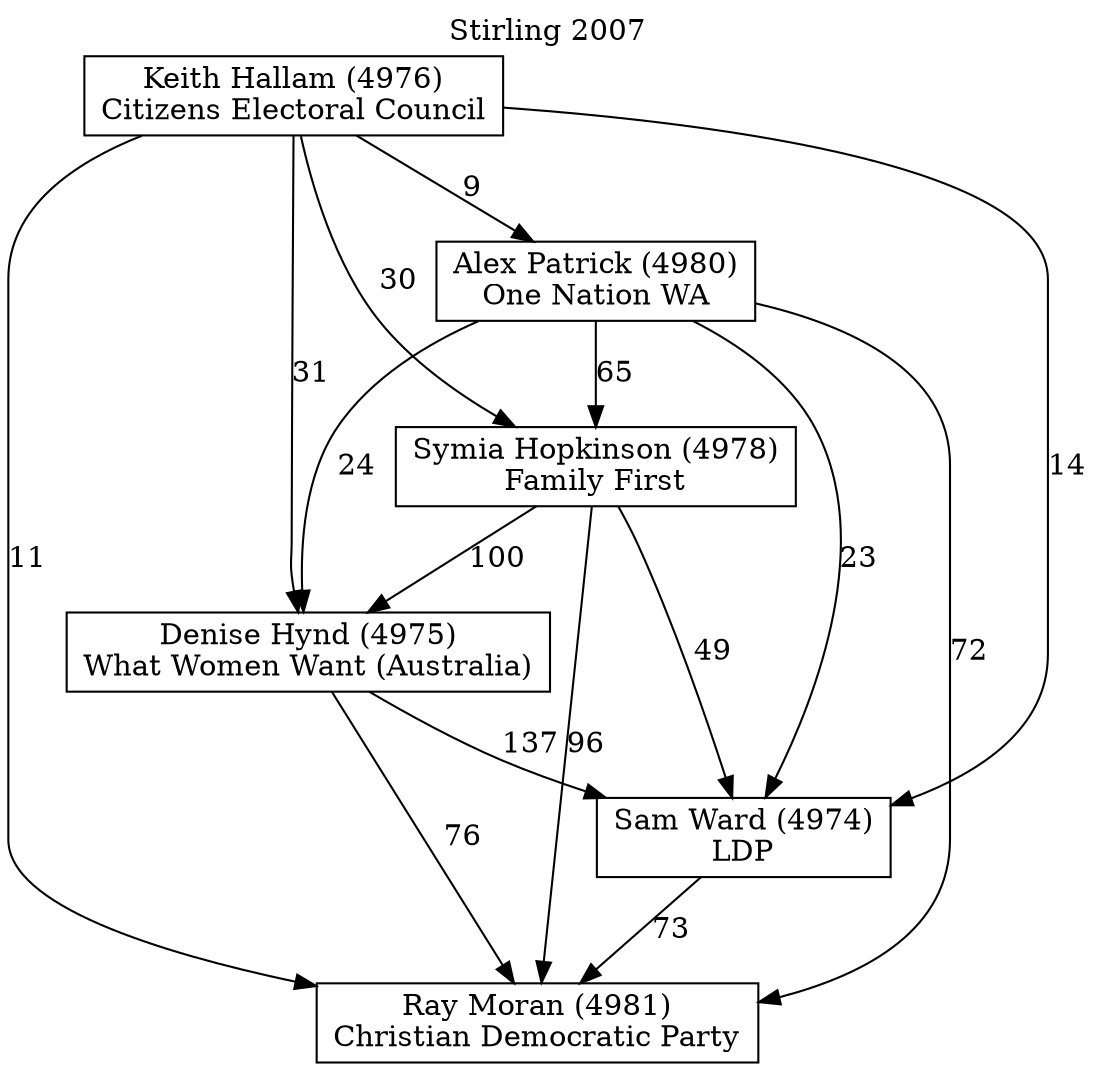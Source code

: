 // House preference flow
digraph "Ray Moran (4981)_Stirling_2007" {
	graph [label="Stirling 2007" labelloc=t mclimit=10]
	node [shape=box]
	"Ray Moran (4981)" [label="Ray Moran (4981)
Christian Democratic Party"]
	"Sam Ward (4974)" [label="Sam Ward (4974)
LDP"]
	"Denise Hynd (4975)" [label="Denise Hynd (4975)
What Women Want (Australia)"]
	"Symia Hopkinson (4978)" [label="Symia Hopkinson (4978)
Family First"]
	"Alex Patrick (4980)" [label="Alex Patrick (4980)
One Nation WA"]
	"Keith Hallam (4976)" [label="Keith Hallam (4976)
Citizens Electoral Council"]
	"Sam Ward (4974)" -> "Ray Moran (4981)" [label=73]
	"Denise Hynd (4975)" -> "Sam Ward (4974)" [label=137]
	"Symia Hopkinson (4978)" -> "Denise Hynd (4975)" [label=100]
	"Alex Patrick (4980)" -> "Symia Hopkinson (4978)" [label=65]
	"Keith Hallam (4976)" -> "Alex Patrick (4980)" [label=9]
	"Denise Hynd (4975)" -> "Ray Moran (4981)" [label=76]
	"Symia Hopkinson (4978)" -> "Ray Moran (4981)" [label=96]
	"Alex Patrick (4980)" -> "Ray Moran (4981)" [label=72]
	"Keith Hallam (4976)" -> "Ray Moran (4981)" [label=11]
	"Keith Hallam (4976)" -> "Symia Hopkinson (4978)" [label=30]
	"Alex Patrick (4980)" -> "Denise Hynd (4975)" [label=24]
	"Keith Hallam (4976)" -> "Denise Hynd (4975)" [label=31]
	"Symia Hopkinson (4978)" -> "Sam Ward (4974)" [label=49]
	"Alex Patrick (4980)" -> "Sam Ward (4974)" [label=23]
	"Keith Hallam (4976)" -> "Sam Ward (4974)" [label=14]
}
